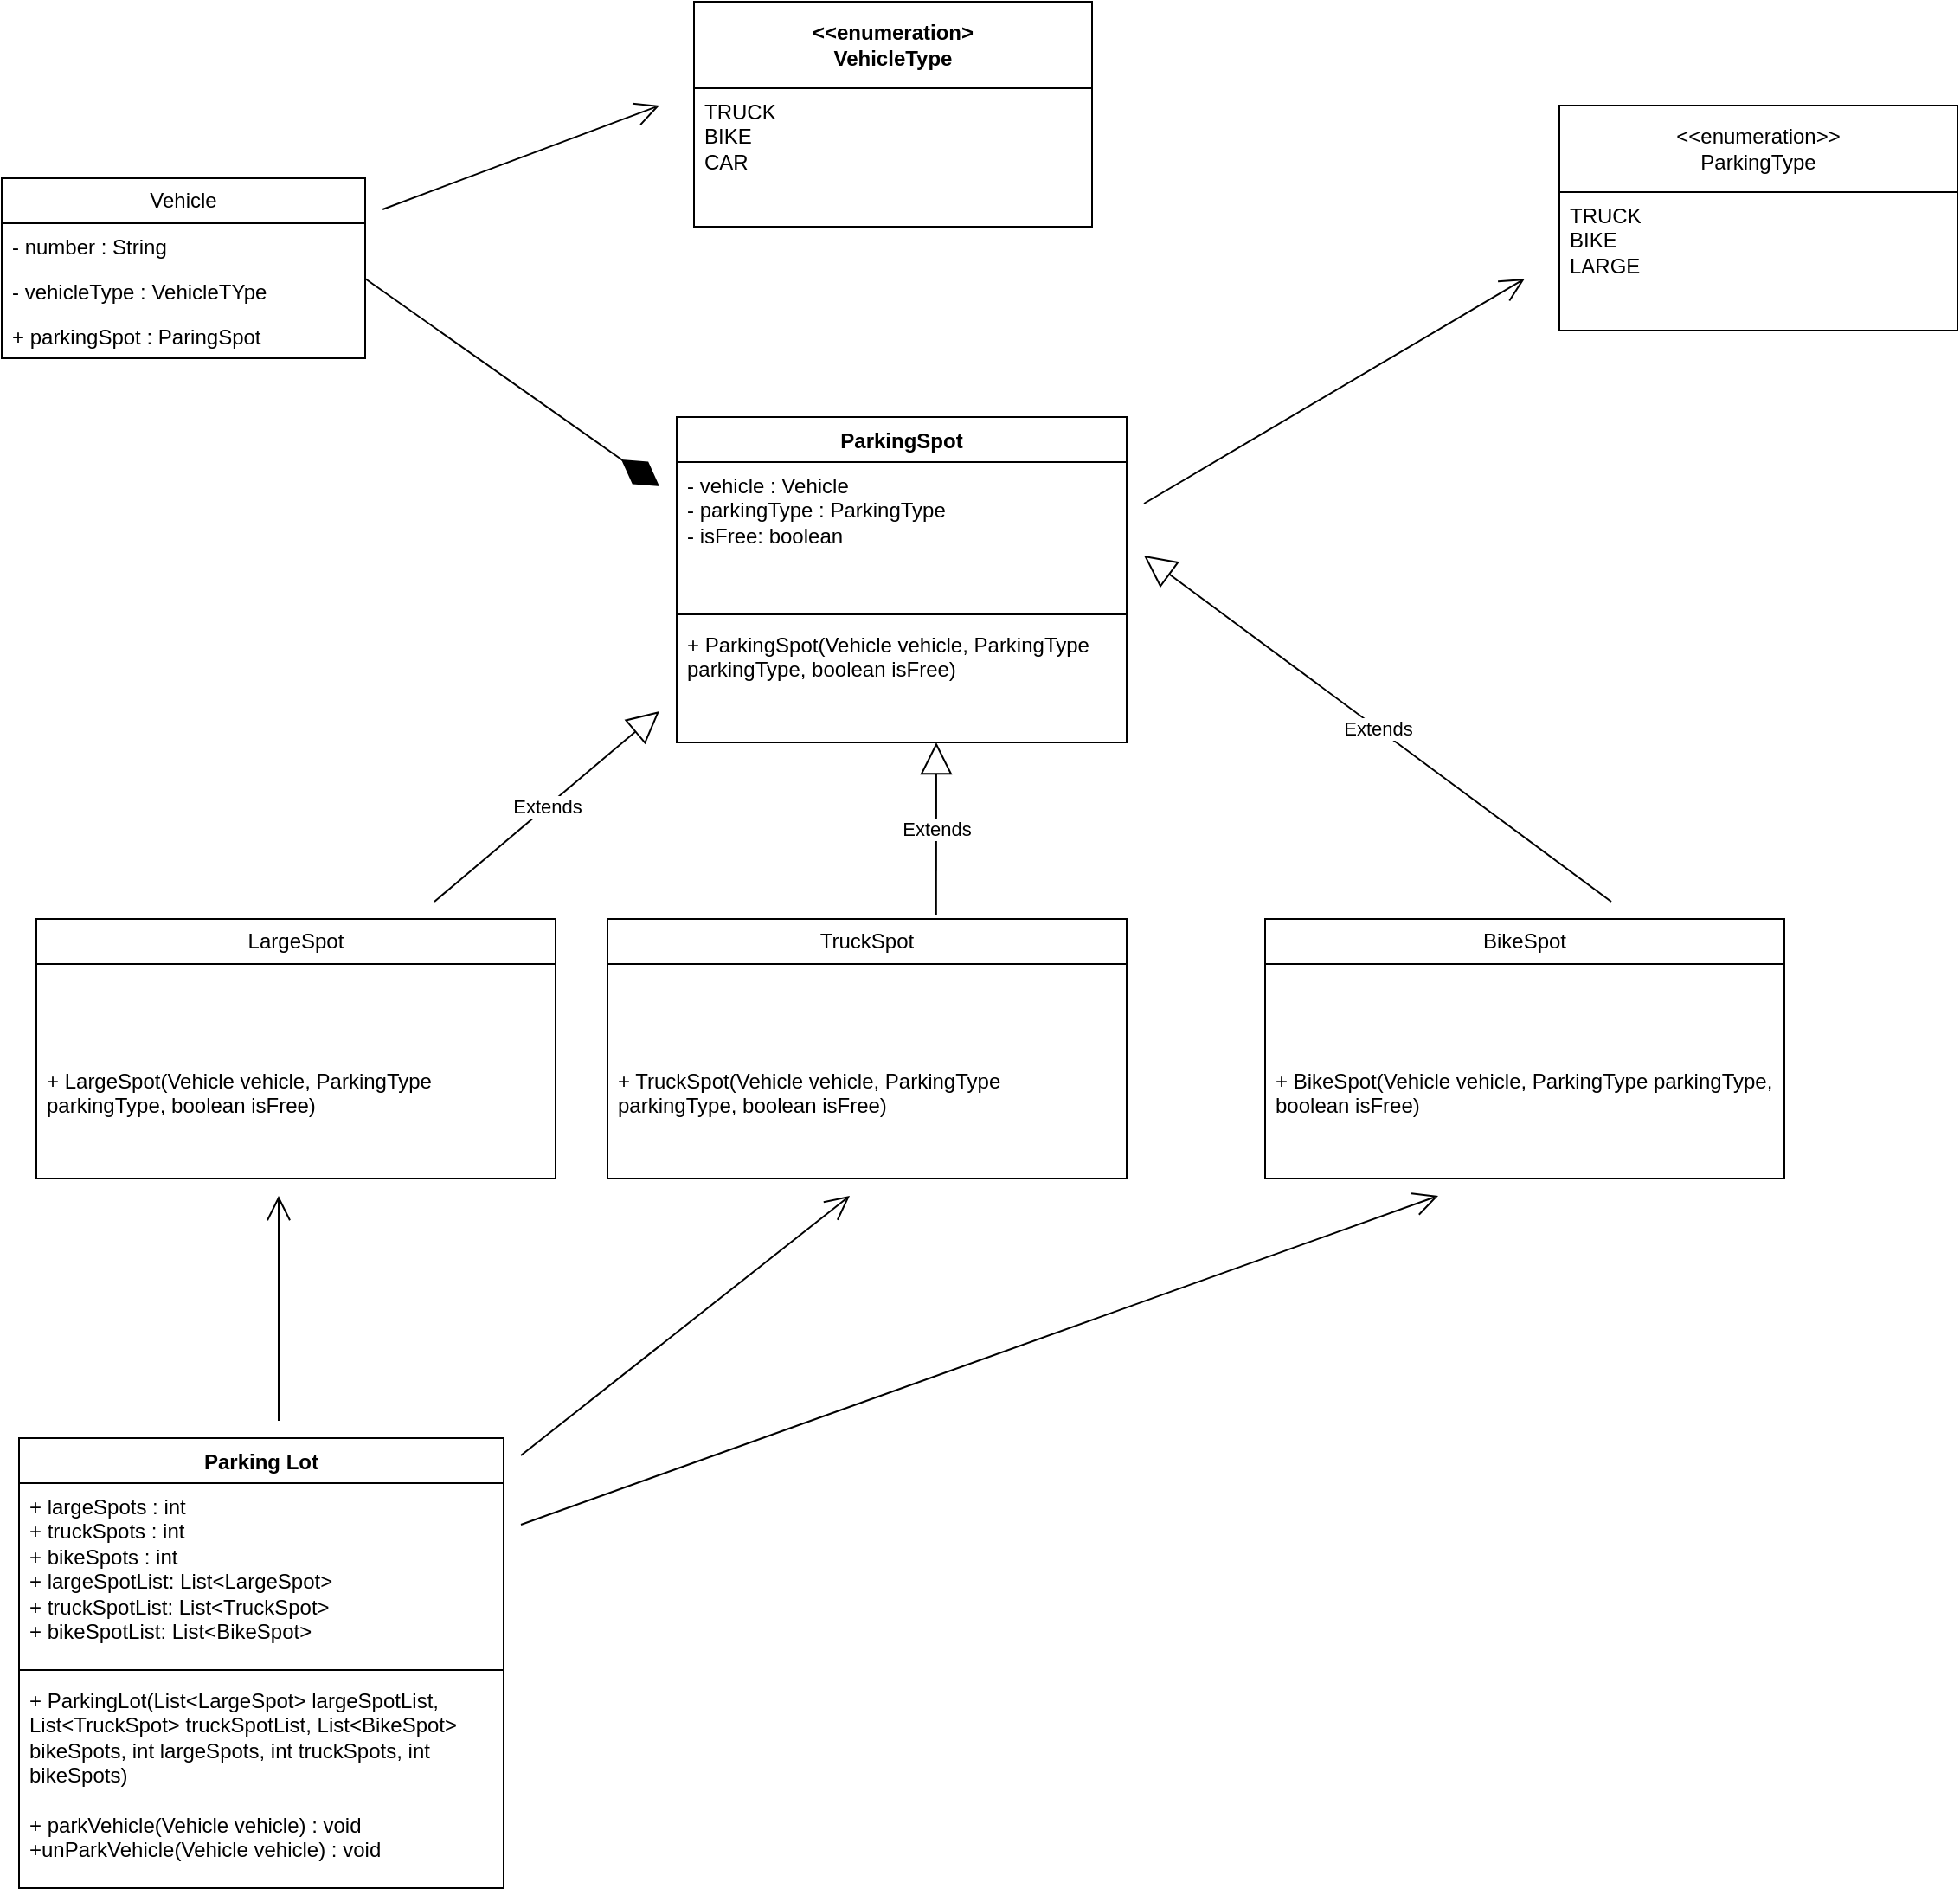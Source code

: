 <mxfile version="24.3.1" type="github">
  <diagram id="C5RBs43oDa-KdzZeNtuy" name="Page-1">
    <mxGraphModel dx="1600" dy="1936" grid="1" gridSize="10" guides="1" tooltips="1" connect="1" arrows="1" fold="1" page="1" pageScale="1" pageWidth="827" pageHeight="1169" math="0" shadow="0">
      <root>
        <mxCell id="WIyWlLk6GJQsqaUBKTNV-0" />
        <mxCell id="WIyWlLk6GJQsqaUBKTNV-1" parent="WIyWlLk6GJQsqaUBKTNV-0" />
        <mxCell id="PirA2w0q8JbgGea7DmFP-7" value="Parking Lot&lt;div&gt;&lt;br&gt;&lt;/div&gt;" style="swimlane;fontStyle=1;align=center;verticalAlign=top;childLayout=stackLayout;horizontal=1;startSize=26;horizontalStack=0;resizeParent=1;resizeParentMax=0;resizeLast=0;collapsible=1;marginBottom=0;whiteSpace=wrap;html=1;" parent="WIyWlLk6GJQsqaUBKTNV-1" vertex="1">
          <mxGeometry x="70" y="40" width="280" height="260" as="geometry">
            <mxRectangle x="90" y="40" width="100" height="40" as="alternateBounds" />
          </mxGeometry>
        </mxCell>
        <mxCell id="PirA2w0q8JbgGea7DmFP-8" value="+ largeSpots : int&lt;div&gt;+ truckSpots : int&lt;/div&gt;&lt;div&gt;+ bikeSpots : int&lt;/div&gt;&lt;div&gt;+ largeSpotList: List&amp;lt;LargeSpot&amp;gt;&lt;/div&gt;&lt;div&gt;+ truckSpotList: List&amp;lt;TruckSpot&amp;gt;&lt;/div&gt;&lt;div&gt;+ bikeSpotList: List&amp;lt;BikeSpot&amp;gt;&lt;/div&gt;&lt;div&gt;&lt;br&gt;&lt;div&gt;&lt;br&gt;&lt;/div&gt;&lt;div&gt;&lt;br&gt;&lt;/div&gt;&lt;/div&gt;" style="text;strokeColor=none;fillColor=none;align=left;verticalAlign=top;spacingLeft=4;spacingRight=4;overflow=hidden;rotatable=0;points=[[0,0.5],[1,0.5]];portConstraint=eastwest;whiteSpace=wrap;html=1;" parent="PirA2w0q8JbgGea7DmFP-7" vertex="1">
          <mxGeometry y="26" width="280" height="104" as="geometry" />
        </mxCell>
        <mxCell id="PirA2w0q8JbgGea7DmFP-9" value="" style="line;strokeWidth=1;fillColor=none;align=left;verticalAlign=middle;spacingTop=-1;spacingLeft=3;spacingRight=3;rotatable=0;labelPosition=right;points=[];portConstraint=eastwest;strokeColor=inherit;" parent="PirA2w0q8JbgGea7DmFP-7" vertex="1">
          <mxGeometry y="130" width="280" height="8" as="geometry" />
        </mxCell>
        <mxCell id="PirA2w0q8JbgGea7DmFP-10" value="+ ParkingLot(List&amp;lt;LargeSpot&amp;gt; largeSpotList, List&amp;lt;TruckSpot&amp;gt; truckSpotList, List&amp;lt;BikeSpot&amp;gt; bikeSpots, int largeSpots, int truckSpots, int bikeSpots)&lt;div&gt;&lt;br&gt;&lt;/div&gt;&lt;div&gt;+ parkVehicle(Vehicle vehicle) : void&lt;/div&gt;&lt;div&gt;+unParkVehicle(Vehicle vehicle) : void&lt;/div&gt;" style="text;strokeColor=none;fillColor=none;align=left;verticalAlign=top;spacingLeft=4;spacingRight=4;overflow=hidden;rotatable=0;points=[[0,0.5],[1,0.5]];portConstraint=eastwest;whiteSpace=wrap;html=1;" parent="PirA2w0q8JbgGea7DmFP-7" vertex="1">
          <mxGeometry y="138" width="280" height="122" as="geometry" />
        </mxCell>
        <mxCell id="HhqLAYxFMUmaTx8T3_Xx-0" value="LargeSpot" style="swimlane;fontStyle=0;childLayout=stackLayout;horizontal=1;startSize=26;fillColor=none;horizontalStack=0;resizeParent=1;resizeParentMax=0;resizeLast=0;collapsible=1;marginBottom=0;whiteSpace=wrap;html=1;" vertex="1" parent="WIyWlLk6GJQsqaUBKTNV-1">
          <mxGeometry x="80" y="-260" width="300" height="150" as="geometry" />
        </mxCell>
        <mxCell id="HhqLAYxFMUmaTx8T3_Xx-1" value="&lt;div&gt;&lt;span style=&quot;background-color: initial;&quot;&gt;&lt;br&gt;&lt;/span&gt;&lt;/div&gt;" style="text;strokeColor=none;fillColor=none;align=left;verticalAlign=top;spacingLeft=4;spacingRight=4;overflow=hidden;rotatable=0;points=[[0,0.5],[1,0.5]];portConstraint=eastwest;whiteSpace=wrap;html=1;" vertex="1" parent="HhqLAYxFMUmaTx8T3_Xx-0">
          <mxGeometry y="26" width="300" height="54" as="geometry" />
        </mxCell>
        <mxCell id="HhqLAYxFMUmaTx8T3_Xx-3" value="+ LargeSpot(Vehicle vehicle, ParkingType parkingType, boolean isFree)" style="text;strokeColor=none;fillColor=none;align=left;verticalAlign=top;spacingLeft=4;spacingRight=4;overflow=hidden;rotatable=0;points=[[0,0.5],[1,0.5]];portConstraint=eastwest;whiteSpace=wrap;html=1;" vertex="1" parent="HhqLAYxFMUmaTx8T3_Xx-0">
          <mxGeometry y="80" width="300" height="70" as="geometry" />
        </mxCell>
        <mxCell id="HhqLAYxFMUmaTx8T3_Xx-4" value="TruckSpot" style="swimlane;fontStyle=0;childLayout=stackLayout;horizontal=1;startSize=26;fillColor=none;horizontalStack=0;resizeParent=1;resizeParentMax=0;resizeLast=0;collapsible=1;marginBottom=0;whiteSpace=wrap;html=1;" vertex="1" parent="WIyWlLk6GJQsqaUBKTNV-1">
          <mxGeometry x="410" y="-260" width="300" height="150" as="geometry" />
        </mxCell>
        <mxCell id="HhqLAYxFMUmaTx8T3_Xx-5" value="&lt;div&gt;&lt;span style=&quot;background-color: initial;&quot;&gt;&lt;br&gt;&lt;/span&gt;&lt;/div&gt;" style="text;strokeColor=none;fillColor=none;align=left;verticalAlign=top;spacingLeft=4;spacingRight=4;overflow=hidden;rotatable=0;points=[[0,0.5],[1,0.5]];portConstraint=eastwest;whiteSpace=wrap;html=1;" vertex="1" parent="HhqLAYxFMUmaTx8T3_Xx-4">
          <mxGeometry y="26" width="300" height="54" as="geometry" />
        </mxCell>
        <mxCell id="HhqLAYxFMUmaTx8T3_Xx-6" value="+ TruckSpot(Vehicle vehicle, ParkingType parkingType, boolean isFree)" style="text;strokeColor=none;fillColor=none;align=left;verticalAlign=top;spacingLeft=4;spacingRight=4;overflow=hidden;rotatable=0;points=[[0,0.5],[1,0.5]];portConstraint=eastwest;whiteSpace=wrap;html=1;" vertex="1" parent="HhqLAYxFMUmaTx8T3_Xx-4">
          <mxGeometry y="80" width="300" height="70" as="geometry" />
        </mxCell>
        <mxCell id="HhqLAYxFMUmaTx8T3_Xx-7" value="BikeSpot" style="swimlane;fontStyle=0;childLayout=stackLayout;horizontal=1;startSize=26;fillColor=none;horizontalStack=0;resizeParent=1;resizeParentMax=0;resizeLast=0;collapsible=1;marginBottom=0;whiteSpace=wrap;html=1;" vertex="1" parent="WIyWlLk6GJQsqaUBKTNV-1">
          <mxGeometry x="790" y="-260" width="300" height="150" as="geometry" />
        </mxCell>
        <mxCell id="HhqLAYxFMUmaTx8T3_Xx-8" value="&lt;div&gt;&lt;span style=&quot;background-color: initial;&quot;&gt;&lt;br&gt;&lt;/span&gt;&lt;/div&gt;" style="text;strokeColor=none;fillColor=none;align=left;verticalAlign=top;spacingLeft=4;spacingRight=4;overflow=hidden;rotatable=0;points=[[0,0.5],[1,0.5]];portConstraint=eastwest;whiteSpace=wrap;html=1;" vertex="1" parent="HhqLAYxFMUmaTx8T3_Xx-7">
          <mxGeometry y="26" width="300" height="54" as="geometry" />
        </mxCell>
        <mxCell id="HhqLAYxFMUmaTx8T3_Xx-9" value="+ BikeSpot(Vehicle vehicle, ParkingType parkingType, boolean isFree)" style="text;strokeColor=none;fillColor=none;align=left;verticalAlign=top;spacingLeft=4;spacingRight=4;overflow=hidden;rotatable=0;points=[[0,0.5],[1,0.5]];portConstraint=eastwest;whiteSpace=wrap;html=1;" vertex="1" parent="HhqLAYxFMUmaTx8T3_Xx-7">
          <mxGeometry y="80" width="300" height="70" as="geometry" />
        </mxCell>
        <mxCell id="HhqLAYxFMUmaTx8T3_Xx-10" value="ParkingSpot" style="swimlane;fontStyle=1;align=center;verticalAlign=top;childLayout=stackLayout;horizontal=1;startSize=26;horizontalStack=0;resizeParent=1;resizeParentMax=0;resizeLast=0;collapsible=1;marginBottom=0;whiteSpace=wrap;html=1;" vertex="1" parent="WIyWlLk6GJQsqaUBKTNV-1">
          <mxGeometry x="450" y="-550" width="260" height="188" as="geometry" />
        </mxCell>
        <mxCell id="HhqLAYxFMUmaTx8T3_Xx-11" value="- vehicle : Vehicle&lt;div&gt;- parkingType : ParkingType&lt;/div&gt;&lt;div&gt;- isFree: boolean&lt;/div&gt;" style="text;strokeColor=none;fillColor=none;align=left;verticalAlign=top;spacingLeft=4;spacingRight=4;overflow=hidden;rotatable=0;points=[[0,0.5],[1,0.5]];portConstraint=eastwest;whiteSpace=wrap;html=1;" vertex="1" parent="HhqLAYxFMUmaTx8T3_Xx-10">
          <mxGeometry y="26" width="260" height="84" as="geometry" />
        </mxCell>
        <mxCell id="HhqLAYxFMUmaTx8T3_Xx-12" value="" style="line;strokeWidth=1;fillColor=none;align=left;verticalAlign=middle;spacingTop=-1;spacingLeft=3;spacingRight=3;rotatable=0;labelPosition=right;points=[];portConstraint=eastwest;strokeColor=inherit;" vertex="1" parent="HhqLAYxFMUmaTx8T3_Xx-10">
          <mxGeometry y="110" width="260" height="8" as="geometry" />
        </mxCell>
        <mxCell id="HhqLAYxFMUmaTx8T3_Xx-13" value="+ ParkingSpot(Vehicle vehicle, ParkingType parkingType, boolean isFree)" style="text;strokeColor=none;fillColor=none;align=left;verticalAlign=top;spacingLeft=4;spacingRight=4;overflow=hidden;rotatable=0;points=[[0,0.5],[1,0.5]];portConstraint=eastwest;whiteSpace=wrap;html=1;" vertex="1" parent="HhqLAYxFMUmaTx8T3_Xx-10">
          <mxGeometry y="118" width="260" height="70" as="geometry" />
        </mxCell>
        <mxCell id="HhqLAYxFMUmaTx8T3_Xx-21" value="&amp;lt;&amp;lt;enumeration&amp;gt;&amp;gt;&lt;div&gt;ParkingType&lt;/div&gt;" style="swimlane;fontStyle=0;childLayout=stackLayout;horizontal=1;startSize=50;fillColor=none;horizontalStack=0;resizeParent=1;resizeParentMax=0;resizeLast=0;collapsible=1;marginBottom=0;whiteSpace=wrap;html=1;" vertex="1" parent="WIyWlLk6GJQsqaUBKTNV-1">
          <mxGeometry x="960" y="-730" width="230" height="130" as="geometry" />
        </mxCell>
        <mxCell id="HhqLAYxFMUmaTx8T3_Xx-23" value="TRUCK&lt;div&gt;BIKE&lt;/div&gt;&lt;div&gt;LARGE&lt;/div&gt;" style="text;strokeColor=none;fillColor=none;align=left;verticalAlign=top;spacingLeft=4;spacingRight=4;overflow=hidden;rotatable=0;points=[[0,0.5],[1,0.5]];portConstraint=eastwest;whiteSpace=wrap;html=1;" vertex="1" parent="HhqLAYxFMUmaTx8T3_Xx-21">
          <mxGeometry y="50" width="230" height="80" as="geometry" />
        </mxCell>
        <mxCell id="HhqLAYxFMUmaTx8T3_Xx-25" value="" style="endArrow=open;endFill=1;endSize=12;html=1;rounded=0;" edge="1" parent="WIyWlLk6GJQsqaUBKTNV-1">
          <mxGeometry width="160" relative="1" as="geometry">
            <mxPoint x="720" y="-500" as="sourcePoint" />
            <mxPoint x="940" y="-630" as="targetPoint" />
          </mxGeometry>
        </mxCell>
        <mxCell id="HhqLAYxFMUmaTx8T3_Xx-26" value="" style="endArrow=open;endFill=1;endSize=12;html=1;rounded=0;" edge="1" parent="WIyWlLk6GJQsqaUBKTNV-1">
          <mxGeometry width="160" relative="1" as="geometry">
            <mxPoint x="220" y="30" as="sourcePoint" />
            <mxPoint x="220" y="-100" as="targetPoint" />
          </mxGeometry>
        </mxCell>
        <mxCell id="HhqLAYxFMUmaTx8T3_Xx-27" value="" style="endArrow=open;endFill=1;endSize=12;html=1;rounded=0;" edge="1" parent="WIyWlLk6GJQsqaUBKTNV-1">
          <mxGeometry width="160" relative="1" as="geometry">
            <mxPoint x="360" y="50" as="sourcePoint" />
            <mxPoint x="550" y="-100" as="targetPoint" />
          </mxGeometry>
        </mxCell>
        <mxCell id="HhqLAYxFMUmaTx8T3_Xx-28" value="" style="endArrow=open;endFill=1;endSize=12;html=1;rounded=0;" edge="1" parent="WIyWlLk6GJQsqaUBKTNV-1">
          <mxGeometry width="160" relative="1" as="geometry">
            <mxPoint x="360" y="90" as="sourcePoint" />
            <mxPoint x="890" y="-100" as="targetPoint" />
          </mxGeometry>
        </mxCell>
        <mxCell id="HhqLAYxFMUmaTx8T3_Xx-30" value="Vehicle" style="swimlane;fontStyle=0;childLayout=stackLayout;horizontal=1;startSize=26;fillColor=none;horizontalStack=0;resizeParent=1;resizeParentMax=0;resizeLast=0;collapsible=1;marginBottom=0;whiteSpace=wrap;html=1;" vertex="1" parent="WIyWlLk6GJQsqaUBKTNV-1">
          <mxGeometry x="60" y="-688" width="210" height="104" as="geometry" />
        </mxCell>
        <mxCell id="HhqLAYxFMUmaTx8T3_Xx-31" value="- number : String" style="text;strokeColor=none;fillColor=none;align=left;verticalAlign=top;spacingLeft=4;spacingRight=4;overflow=hidden;rotatable=0;points=[[0,0.5],[1,0.5]];portConstraint=eastwest;whiteSpace=wrap;html=1;" vertex="1" parent="HhqLAYxFMUmaTx8T3_Xx-30">
          <mxGeometry y="26" width="210" height="26" as="geometry" />
        </mxCell>
        <mxCell id="HhqLAYxFMUmaTx8T3_Xx-33" value="- vehicleType : VehicleTYpe" style="text;strokeColor=none;fillColor=none;align=left;verticalAlign=top;spacingLeft=4;spacingRight=4;overflow=hidden;rotatable=0;points=[[0,0.5],[1,0.5]];portConstraint=eastwest;whiteSpace=wrap;html=1;" vertex="1" parent="HhqLAYxFMUmaTx8T3_Xx-30">
          <mxGeometry y="52" width="210" height="26" as="geometry" />
        </mxCell>
        <mxCell id="HhqLAYxFMUmaTx8T3_Xx-32" value="+ parkingSpot : ParingSpot" style="text;strokeColor=none;fillColor=none;align=left;verticalAlign=top;spacingLeft=4;spacingRight=4;overflow=hidden;rotatable=0;points=[[0,0.5],[1,0.5]];portConstraint=eastwest;whiteSpace=wrap;html=1;" vertex="1" parent="HhqLAYxFMUmaTx8T3_Xx-30">
          <mxGeometry y="78" width="210" height="26" as="geometry" />
        </mxCell>
        <mxCell id="HhqLAYxFMUmaTx8T3_Xx-35" value="" style="endArrow=diamondThin;endFill=1;endSize=24;html=1;rounded=0;" edge="1" parent="WIyWlLk6GJQsqaUBKTNV-1">
          <mxGeometry width="160" relative="1" as="geometry">
            <mxPoint x="270" y="-630" as="sourcePoint" />
            <mxPoint x="440" y="-510" as="targetPoint" />
          </mxGeometry>
        </mxCell>
        <mxCell id="HhqLAYxFMUmaTx8T3_Xx-36" value="Extends" style="endArrow=block;endSize=16;endFill=0;html=1;rounded=0;" edge="1" parent="WIyWlLk6GJQsqaUBKTNV-1">
          <mxGeometry width="160" relative="1" as="geometry">
            <mxPoint x="310" y="-270" as="sourcePoint" />
            <mxPoint x="440" y="-380" as="targetPoint" />
          </mxGeometry>
        </mxCell>
        <mxCell id="HhqLAYxFMUmaTx8T3_Xx-37" value="Extends" style="endArrow=block;endSize=16;endFill=0;html=1;rounded=0;exitX=0.633;exitY=-0.013;exitDx=0;exitDy=0;exitPerimeter=0;" edge="1" parent="WIyWlLk6GJQsqaUBKTNV-1" source="HhqLAYxFMUmaTx8T3_Xx-4">
          <mxGeometry width="160" relative="1" as="geometry">
            <mxPoint x="470" y="-252" as="sourcePoint" />
            <mxPoint x="600" y="-362" as="targetPoint" />
          </mxGeometry>
        </mxCell>
        <mxCell id="HhqLAYxFMUmaTx8T3_Xx-38" value="Extends" style="endArrow=block;endSize=16;endFill=0;html=1;rounded=0;" edge="1" parent="WIyWlLk6GJQsqaUBKTNV-1">
          <mxGeometry width="160" relative="1" as="geometry">
            <mxPoint x="990" y="-270" as="sourcePoint" />
            <mxPoint x="720" y="-470" as="targetPoint" />
          </mxGeometry>
        </mxCell>
        <mxCell id="HhqLAYxFMUmaTx8T3_Xx-43" value="&lt;span style=&quot;font-weight: 700;&quot;&gt;&amp;lt;&amp;lt;enumeration&amp;gt;&lt;/span&gt;&lt;div style=&quot;font-weight: 700;&quot;&gt;VehicleType&lt;/div&gt;" style="swimlane;fontStyle=0;childLayout=stackLayout;horizontal=1;startSize=50;fillColor=none;horizontalStack=0;resizeParent=1;resizeParentMax=0;resizeLast=0;collapsible=1;marginBottom=0;whiteSpace=wrap;html=1;" vertex="1" parent="WIyWlLk6GJQsqaUBKTNV-1">
          <mxGeometry x="460" y="-790" width="230" height="130" as="geometry" />
        </mxCell>
        <mxCell id="HhqLAYxFMUmaTx8T3_Xx-44" value="TRUCK&lt;div&gt;BIKE&lt;/div&gt;&lt;div&gt;CAR&lt;/div&gt;" style="text;strokeColor=none;fillColor=none;align=left;verticalAlign=top;spacingLeft=4;spacingRight=4;overflow=hidden;rotatable=0;points=[[0,0.5],[1,0.5]];portConstraint=eastwest;whiteSpace=wrap;html=1;" vertex="1" parent="HhqLAYxFMUmaTx8T3_Xx-43">
          <mxGeometry y="50" width="230" height="80" as="geometry" />
        </mxCell>
        <mxCell id="HhqLAYxFMUmaTx8T3_Xx-45" value="" style="endArrow=open;endFill=1;endSize=12;html=1;rounded=0;exitX=1.048;exitY=-0.308;exitDx=0;exitDy=0;exitPerimeter=0;" edge="1" parent="WIyWlLk6GJQsqaUBKTNV-1" source="HhqLAYxFMUmaTx8T3_Xx-31">
          <mxGeometry width="160" relative="1" as="geometry">
            <mxPoint x="470" y="-430" as="sourcePoint" />
            <mxPoint x="440" y="-730" as="targetPoint" />
          </mxGeometry>
        </mxCell>
      </root>
    </mxGraphModel>
  </diagram>
</mxfile>
